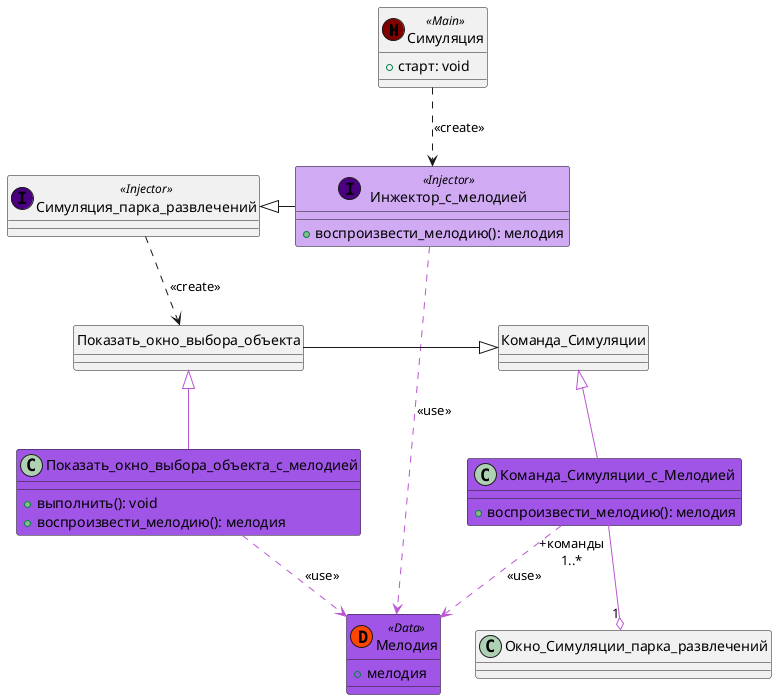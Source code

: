 @startuml
Симуляция ..> Инжектор_с_мелодией: <<create>>
Инжектор_с_мелодией .[#MediumOrchid].> Мелодия: <<use>>
Симуляция_парка_развлечений <|- Инжектор_с_мелодией
Показать_окно_выбора_объекта <|-[#MediumOrchid]- Показать_окно_выбора_объекта_с_мелодией
Команда_Симуляции <|-[#MediumOrchid]- Команда_Симуляции_с_Мелодией
Показать_окно_выбора_объекта_с_мелодией .[#MediumOrchid].> Мелодия: <<use>>
Команда_Симуляции_с_Мелодией .[#MediumOrchid].> Мелодия: <<use>>

class Симуляция_парка_развлечений << (I,Indigo) Injector >> {
}

class Инжектор_с_мелодией << (I,Indigo) Injector >> #D0AAF3 {
+ воспроизвести_мелодию(): мелодия
}

class Показать_окно_выбора_объекта {
}

class Показать_окно_выбора_объекта_с_мелодией #A155E7 {
    + выполнить(): void
    + воспроизвести_мелодию(): мелодия
}

class Симуляция << (M,Maroon) Main >> {
+ старт: void
}

class Команда_Симуляции {
}

class Команда_Симуляции_с_Мелодией #A155E7 {
    + воспроизвести_мелодию(): мелодия
}

class Мелодия << (D,OrangeRed) Data>> #A155E7 {
    + мелодия
}

hide Показать_окно_выбора_объекта circle
hide Команда_Симуляции circle

Симуляция_парка_развлечений ..> Показать_окно_выбора_объекта: <<create>>
Показать_окно_выбора_объекта -|> Команда_Симуляции
Команда_Симуляции_с_Мелодией " +команды\n 1..*" -[#MediumOrchid]-o "1" Окно_Симуляции_парка_развлечений
@enduml